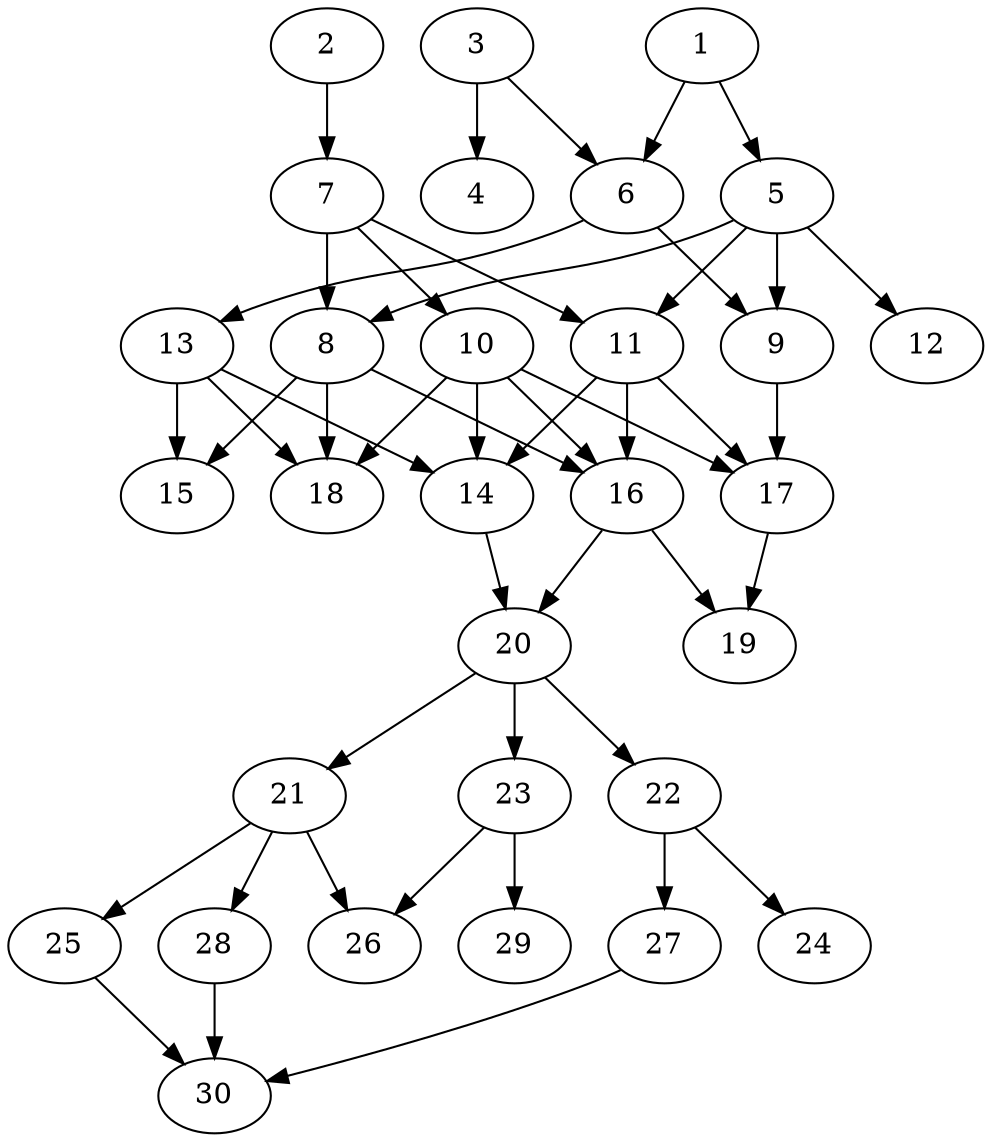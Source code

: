 // DAG automatically generated by daggen at Thu Oct  3 14:04:18 2019
// ./daggen --dot -n 30 --ccr 0.3 --fat 0.5 --regular 0.5 --density 0.5 --mindata 5242880 --maxdata 52428800 
digraph G {
  1 [size="131918507", alpha="0.19", expect_size="39575552"] 
  1 -> 5 [size ="39575552"]
  1 -> 6 [size ="39575552"]
  2 [size="89729707", alpha="0.16", expect_size="26918912"] 
  2 -> 7 [size ="26918912"]
  3 [size="78598827", alpha="0.07", expect_size="23579648"] 
  3 -> 4 [size ="23579648"]
  3 -> 6 [size ="23579648"]
  4 [size="65863680", alpha="0.12", expect_size="19759104"] 
  5 [size="44513280", alpha="0.09", expect_size="13353984"] 
  5 -> 8 [size ="13353984"]
  5 -> 9 [size ="13353984"]
  5 -> 11 [size ="13353984"]
  5 -> 12 [size ="13353984"]
  6 [size="59074560", alpha="0.11", expect_size="17722368"] 
  6 -> 9 [size ="17722368"]
  6 -> 13 [size ="17722368"]
  7 [size="158399147", alpha="0.16", expect_size="47519744"] 
  7 -> 8 [size ="47519744"]
  7 -> 10 [size ="47519744"]
  7 -> 11 [size ="47519744"]
  8 [size="61446827", alpha="0.01", expect_size="18434048"] 
  8 -> 15 [size ="18434048"]
  8 -> 16 [size ="18434048"]
  8 -> 18 [size ="18434048"]
  9 [size="132331520", alpha="0.13", expect_size="39699456"] 
  9 -> 17 [size ="39699456"]
  10 [size="137615360", alpha="0.11", expect_size="41284608"] 
  10 -> 14 [size ="41284608"]
  10 -> 16 [size ="41284608"]
  10 -> 17 [size ="41284608"]
  10 -> 18 [size ="41284608"]
  11 [size="62931627", alpha="0.11", expect_size="18879488"] 
  11 -> 14 [size ="18879488"]
  11 -> 16 [size ="18879488"]
  11 -> 17 [size ="18879488"]
  12 [size="54118400", alpha="0.15", expect_size="16235520"] 
  13 [size="25709227", alpha="0.10", expect_size="7712768"] 
  13 -> 14 [size ="7712768"]
  13 -> 15 [size ="7712768"]
  13 -> 18 [size ="7712768"]
  14 [size="77725013", alpha="0.19", expect_size="23317504"] 
  14 -> 20 [size ="23317504"]
  15 [size="173117440", alpha="0.04", expect_size="51935232"] 
  16 [size="87057067", alpha="0.19", expect_size="26117120"] 
  16 -> 19 [size ="26117120"]
  16 -> 20 [size ="26117120"]
  17 [size="172305067", alpha="0.16", expect_size="51691520"] 
  17 -> 19 [size ="51691520"]
  18 [size="137018027", alpha="0.16", expect_size="41105408"] 
  19 [size="145534293", alpha="0.11", expect_size="43660288"] 
  20 [size="89958400", alpha="0.12", expect_size="26987520"] 
  20 -> 21 [size ="26987520"]
  20 -> 22 [size ="26987520"]
  20 -> 23 [size ="26987520"]
  21 [size="173393920", alpha="0.07", expect_size="52018176"] 
  21 -> 25 [size ="52018176"]
  21 -> 26 [size ="52018176"]
  21 -> 28 [size ="52018176"]
  22 [size="100864000", alpha="0.12", expect_size="30259200"] 
  22 -> 24 [size ="30259200"]
  22 -> 27 [size ="30259200"]
  23 [size="64815787", alpha="0.04", expect_size="19444736"] 
  23 -> 26 [size ="19444736"]
  23 -> 29 [size ="19444736"]
  24 [size="141615787", alpha="0.02", expect_size="42484736"] 
  25 [size="134519467", alpha="0.04", expect_size="40355840"] 
  25 -> 30 [size ="40355840"]
  26 [size="164287147", alpha="0.11", expect_size="49286144"] 
  27 [size="155432960", alpha="0.16", expect_size="46629888"] 
  27 -> 30 [size ="46629888"]
  28 [size="122057387", alpha="0.06", expect_size="36617216"] 
  28 -> 30 [size ="36617216"]
  29 [size="87077547", alpha="0.12", expect_size="26123264"] 
  30 [size="17841493", alpha="0.12", expect_size="5352448"] 
}
